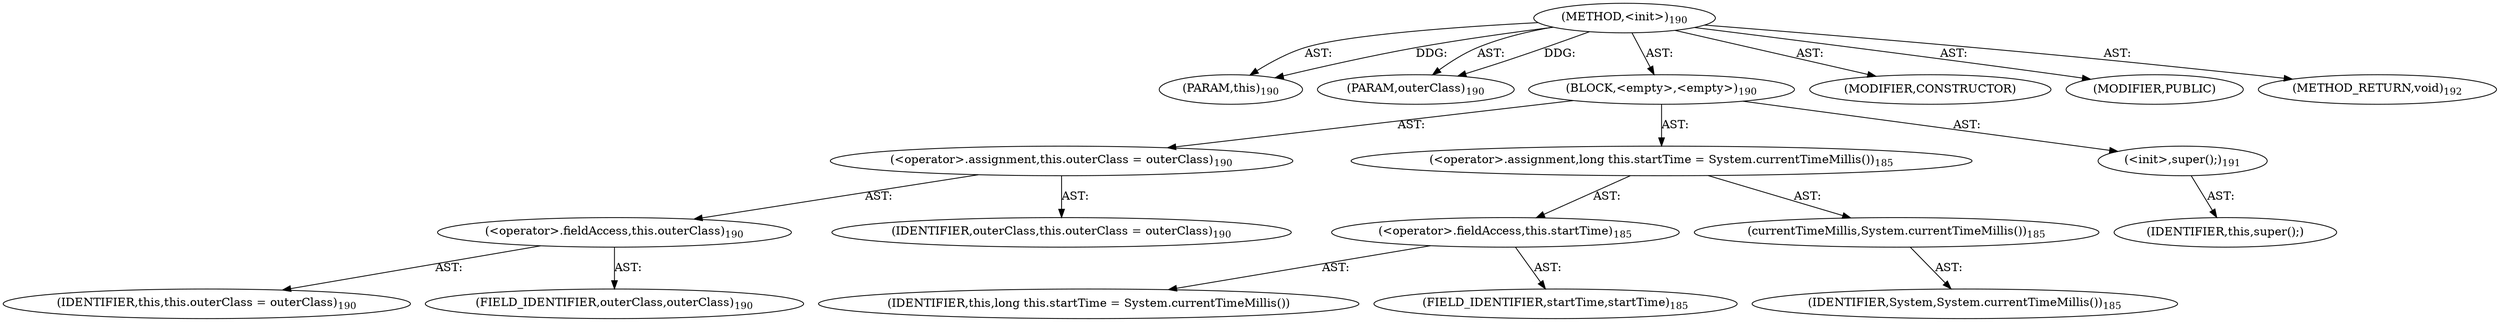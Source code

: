 digraph "&lt;init&gt;" {  
"111669149696" [label = <(METHOD,&lt;init&gt;)<SUB>190</SUB>> ]
"115964116997" [label = <(PARAM,this)<SUB>190</SUB>> ]
"115964116998" [label = <(PARAM,outerClass)<SUB>190</SUB>> ]
"25769803776" [label = <(BLOCK,&lt;empty&gt;,&lt;empty&gt;)<SUB>190</SUB>> ]
"30064771075" [label = <(&lt;operator&gt;.assignment,this.outerClass = outerClass)<SUB>190</SUB>> ]
"30064771076" [label = <(&lt;operator&gt;.fieldAccess,this.outerClass)<SUB>190</SUB>> ]
"68719476753" [label = <(IDENTIFIER,this,this.outerClass = outerClass)<SUB>190</SUB>> ]
"55834574848" [label = <(FIELD_IDENTIFIER,outerClass,outerClass)<SUB>190</SUB>> ]
"68719476754" [label = <(IDENTIFIER,outerClass,this.outerClass = outerClass)<SUB>190</SUB>> ]
"30064771077" [label = <(&lt;operator&gt;.assignment,long this.startTime = System.currentTimeMillis())<SUB>185</SUB>> ]
"30064771078" [label = <(&lt;operator&gt;.fieldAccess,this.startTime)<SUB>185</SUB>> ]
"68719476987" [label = <(IDENTIFIER,this,long this.startTime = System.currentTimeMillis())> ]
"55834574849" [label = <(FIELD_IDENTIFIER,startTime,startTime)<SUB>185</SUB>> ]
"30064771079" [label = <(currentTimeMillis,System.currentTimeMillis())<SUB>185</SUB>> ]
"68719476988" [label = <(IDENTIFIER,System,System.currentTimeMillis())<SUB>185</SUB>> ]
"30064771072" [label = <(&lt;init&gt;,super();)<SUB>191</SUB>> ]
"68719476752" [label = <(IDENTIFIER,this,super();)> ]
"133143986220" [label = <(MODIFIER,CONSTRUCTOR)> ]
"133143986221" [label = <(MODIFIER,PUBLIC)> ]
"128849018880" [label = <(METHOD_RETURN,void)<SUB>192</SUB>> ]
  "111669149696" -> "115964116997"  [ label = "AST: "] 
  "111669149696" -> "115964116998"  [ label = "AST: "] 
  "111669149696" -> "25769803776"  [ label = "AST: "] 
  "111669149696" -> "133143986220"  [ label = "AST: "] 
  "111669149696" -> "133143986221"  [ label = "AST: "] 
  "111669149696" -> "128849018880"  [ label = "AST: "] 
  "25769803776" -> "30064771075"  [ label = "AST: "] 
  "25769803776" -> "30064771077"  [ label = "AST: "] 
  "25769803776" -> "30064771072"  [ label = "AST: "] 
  "30064771075" -> "30064771076"  [ label = "AST: "] 
  "30064771075" -> "68719476754"  [ label = "AST: "] 
  "30064771076" -> "68719476753"  [ label = "AST: "] 
  "30064771076" -> "55834574848"  [ label = "AST: "] 
  "30064771077" -> "30064771078"  [ label = "AST: "] 
  "30064771077" -> "30064771079"  [ label = "AST: "] 
  "30064771078" -> "68719476987"  [ label = "AST: "] 
  "30064771078" -> "55834574849"  [ label = "AST: "] 
  "30064771079" -> "68719476988"  [ label = "AST: "] 
  "30064771072" -> "68719476752"  [ label = "AST: "] 
  "111669149696" -> "115964116997"  [ label = "DDG: "] 
  "111669149696" -> "115964116998"  [ label = "DDG: "] 
}
